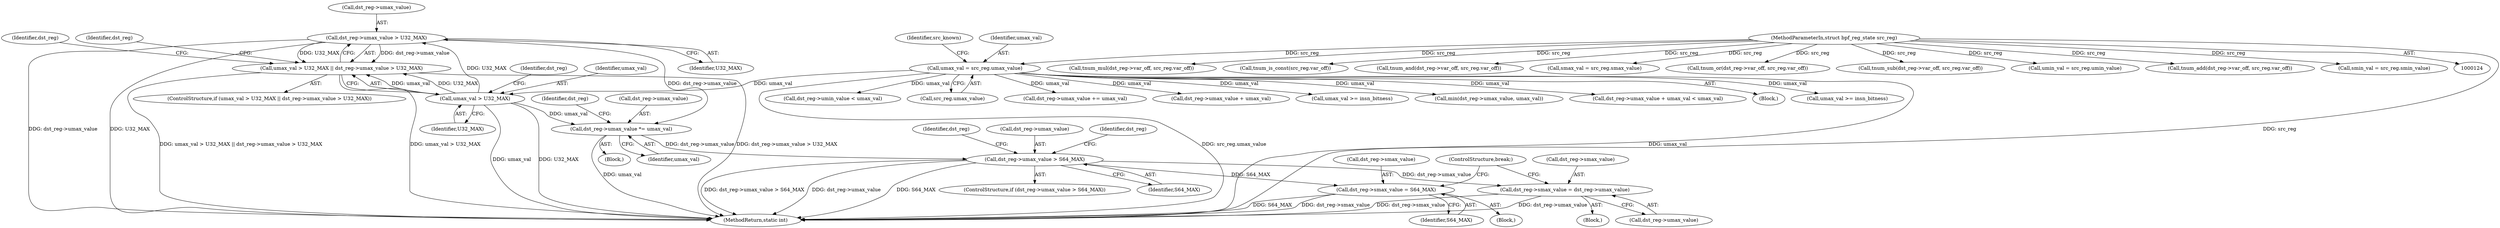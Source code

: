 digraph "0_linux_bb7f0f989ca7de1153bd128a40a71709e339fa03_0@pointer" {
"1000412" [label="(Call,dst_reg->umax_value > U32_MAX)"];
"1000409" [label="(Call,umax_val > U32_MAX)"];
"1000175" [label="(Call,umax_val = src_reg.umax_value)"];
"1000128" [label="(MethodParameterIn,struct bpf_reg_state src_reg)"];
"1000408" [label="(Call,umax_val > U32_MAX || dst_reg->umax_value > U32_MAX)"];
"1000428" [label="(Call,dst_reg->umax_value *= umax_val)"];
"1000434" [label="(Call,dst_reg->umax_value > S64_MAX)"];
"1000445" [label="(Call,dst_reg->smax_value = S64_MAX)"];
"1000459" [label="(Call,dst_reg->smax_value = dst_reg->umax_value)"];
"1000434" [label="(Call,dst_reg->umax_value > S64_MAX)"];
"1000442" [label="(Identifier,dst_reg)"];
"1000414" [label="(Identifier,dst_reg)"];
"1000466" [label="(ControlStructure,break;)"];
"1000419" [label="(Identifier,dst_reg)"];
"1000408" [label="(Call,umax_val > U32_MAX || dst_reg->umax_value > U32_MAX)"];
"1000339" [label="(Call,dst_reg->umin_value < umax_val)"];
"1000412" [label="(Call,dst_reg->umax_value > U32_MAX)"];
"1000416" [label="(Identifier,U32_MAX)"];
"1000803" [label="(MethodReturn,static int)"];
"1000175" [label="(Call,umax_val = src_reg.umax_value)"];
"1000435" [label="(Call,dst_reg->umax_value)"];
"1000384" [label="(Call,tnum_mul(dst_reg->var_off, src_reg.var_off))"];
"1000425" [label="(Identifier,dst_reg)"];
"1000410" [label="(Identifier,umax_val)"];
"1000449" [label="(Identifier,S64_MAX)"];
"1000407" [label="(ControlStructure,if (umax_val > U32_MAX || dst_reg->umax_value > U32_MAX))"];
"1000177" [label="(Call,src_reg.umax_value)"];
"1000182" [label="(Call,tnum_is_const(src_reg.var_off))"];
"1000411" [label="(Identifier,U32_MAX)"];
"1000491" [label="(Call,tnum_and(dst_reg->var_off, src_reg.var_off))"];
"1000433" [label="(ControlStructure,if (dst_reg->umax_value > S64_MAX))"];
"1000436" [label="(Identifier,dst_reg)"];
"1000181" [label="(Identifier,src_known)"];
"1000285" [label="(Call,dst_reg->umax_value += umax_val)"];
"1000261" [label="(Call,dst_reg->umax_value + umax_val)"];
"1000214" [label="(Block,)"];
"1000429" [label="(Call,dst_reg->umax_value)"];
"1000454" [label="(Identifier,dst_reg)"];
"1000438" [label="(Identifier,S64_MAX)"];
"1000428" [label="(Call,dst_reg->umax_value *= umax_val)"];
"1000165" [label="(Call,smax_val = src_reg.smax_value)"];
"1000413" [label="(Call,dst_reg->umax_value)"];
"1000446" [label="(Call,dst_reg->smax_value)"];
"1000721" [label="(Call,umax_val >= insn_bitness)"];
"1000432" [label="(Identifier,umax_val)"];
"1000459" [label="(Call,dst_reg->smax_value = dst_reg->umax_value)"];
"1000580" [label="(Call,tnum_or(dst_reg->var_off, src_reg.var_off))"];
"1000371" [label="(Call,tnum_sub(dst_reg->var_off, src_reg.var_off))"];
"1000460" [label="(Call,dst_reg->smax_value)"];
"1000409" [label="(Call,umax_val > U32_MAX)"];
"1000170" [label="(Call,umin_val = src_reg.umin_value)"];
"1000511" [label="(Call,min(dst_reg->umax_value, umax_val))"];
"1000176" [label="(Identifier,umax_val)"];
"1000260" [label="(Call,dst_reg->umax_value + umax_val < umax_val)"];
"1000129" [label="(Block,)"];
"1000653" [label="(Call,umax_val >= insn_bitness)"];
"1000451" [label="(Block,)"];
"1000294" [label="(Call,tnum_add(dst_reg->var_off, src_reg.var_off))"];
"1000439" [label="(Block,)"];
"1000128" [label="(MethodParameterIn,struct bpf_reg_state src_reg)"];
"1000160" [label="(Call,smin_val = src_reg.smin_value)"];
"1000445" [label="(Call,dst_reg->smax_value = S64_MAX)"];
"1000463" [label="(Call,dst_reg->umax_value)"];
"1000412" -> "1000408"  [label="AST: "];
"1000412" -> "1000416"  [label="CFG: "];
"1000413" -> "1000412"  [label="AST: "];
"1000416" -> "1000412"  [label="AST: "];
"1000408" -> "1000412"  [label="CFG: "];
"1000412" -> "1000803"  [label="DDG: dst_reg->umax_value"];
"1000412" -> "1000803"  [label="DDG: U32_MAX"];
"1000412" -> "1000408"  [label="DDG: dst_reg->umax_value"];
"1000412" -> "1000408"  [label="DDG: U32_MAX"];
"1000409" -> "1000412"  [label="DDG: U32_MAX"];
"1000412" -> "1000428"  [label="DDG: dst_reg->umax_value"];
"1000409" -> "1000408"  [label="AST: "];
"1000409" -> "1000411"  [label="CFG: "];
"1000410" -> "1000409"  [label="AST: "];
"1000411" -> "1000409"  [label="AST: "];
"1000414" -> "1000409"  [label="CFG: "];
"1000408" -> "1000409"  [label="CFG: "];
"1000409" -> "1000803"  [label="DDG: U32_MAX"];
"1000409" -> "1000803"  [label="DDG: umax_val"];
"1000409" -> "1000408"  [label="DDG: umax_val"];
"1000409" -> "1000408"  [label="DDG: U32_MAX"];
"1000175" -> "1000409"  [label="DDG: umax_val"];
"1000409" -> "1000428"  [label="DDG: umax_val"];
"1000175" -> "1000129"  [label="AST: "];
"1000175" -> "1000177"  [label="CFG: "];
"1000176" -> "1000175"  [label="AST: "];
"1000177" -> "1000175"  [label="AST: "];
"1000181" -> "1000175"  [label="CFG: "];
"1000175" -> "1000803"  [label="DDG: umax_val"];
"1000175" -> "1000803"  [label="DDG: src_reg.umax_value"];
"1000128" -> "1000175"  [label="DDG: src_reg"];
"1000175" -> "1000260"  [label="DDG: umax_val"];
"1000175" -> "1000261"  [label="DDG: umax_val"];
"1000175" -> "1000285"  [label="DDG: umax_val"];
"1000175" -> "1000339"  [label="DDG: umax_val"];
"1000175" -> "1000511"  [label="DDG: umax_val"];
"1000175" -> "1000653"  [label="DDG: umax_val"];
"1000175" -> "1000721"  [label="DDG: umax_val"];
"1000128" -> "1000124"  [label="AST: "];
"1000128" -> "1000803"  [label="DDG: src_reg"];
"1000128" -> "1000160"  [label="DDG: src_reg"];
"1000128" -> "1000165"  [label="DDG: src_reg"];
"1000128" -> "1000170"  [label="DDG: src_reg"];
"1000128" -> "1000182"  [label="DDG: src_reg"];
"1000128" -> "1000294"  [label="DDG: src_reg"];
"1000128" -> "1000371"  [label="DDG: src_reg"];
"1000128" -> "1000384"  [label="DDG: src_reg"];
"1000128" -> "1000491"  [label="DDG: src_reg"];
"1000128" -> "1000580"  [label="DDG: src_reg"];
"1000408" -> "1000407"  [label="AST: "];
"1000419" -> "1000408"  [label="CFG: "];
"1000425" -> "1000408"  [label="CFG: "];
"1000408" -> "1000803"  [label="DDG: umax_val > U32_MAX"];
"1000408" -> "1000803"  [label="DDG: dst_reg->umax_value > U32_MAX"];
"1000408" -> "1000803"  [label="DDG: umax_val > U32_MAX || dst_reg->umax_value > U32_MAX"];
"1000428" -> "1000214"  [label="AST: "];
"1000428" -> "1000432"  [label="CFG: "];
"1000429" -> "1000428"  [label="AST: "];
"1000432" -> "1000428"  [label="AST: "];
"1000436" -> "1000428"  [label="CFG: "];
"1000428" -> "1000803"  [label="DDG: umax_val"];
"1000428" -> "1000434"  [label="DDG: dst_reg->umax_value"];
"1000434" -> "1000433"  [label="AST: "];
"1000434" -> "1000438"  [label="CFG: "];
"1000435" -> "1000434"  [label="AST: "];
"1000438" -> "1000434"  [label="AST: "];
"1000442" -> "1000434"  [label="CFG: "];
"1000454" -> "1000434"  [label="CFG: "];
"1000434" -> "1000803"  [label="DDG: S64_MAX"];
"1000434" -> "1000803"  [label="DDG: dst_reg->umax_value > S64_MAX"];
"1000434" -> "1000803"  [label="DDG: dst_reg->umax_value"];
"1000434" -> "1000445"  [label="DDG: S64_MAX"];
"1000434" -> "1000459"  [label="DDG: dst_reg->umax_value"];
"1000445" -> "1000439"  [label="AST: "];
"1000445" -> "1000449"  [label="CFG: "];
"1000446" -> "1000445"  [label="AST: "];
"1000449" -> "1000445"  [label="AST: "];
"1000466" -> "1000445"  [label="CFG: "];
"1000445" -> "1000803"  [label="DDG: dst_reg->smax_value"];
"1000445" -> "1000803"  [label="DDG: S64_MAX"];
"1000459" -> "1000451"  [label="AST: "];
"1000459" -> "1000463"  [label="CFG: "];
"1000460" -> "1000459"  [label="AST: "];
"1000463" -> "1000459"  [label="AST: "];
"1000466" -> "1000459"  [label="CFG: "];
"1000459" -> "1000803"  [label="DDG: dst_reg->smax_value"];
"1000459" -> "1000803"  [label="DDG: dst_reg->umax_value"];
}
